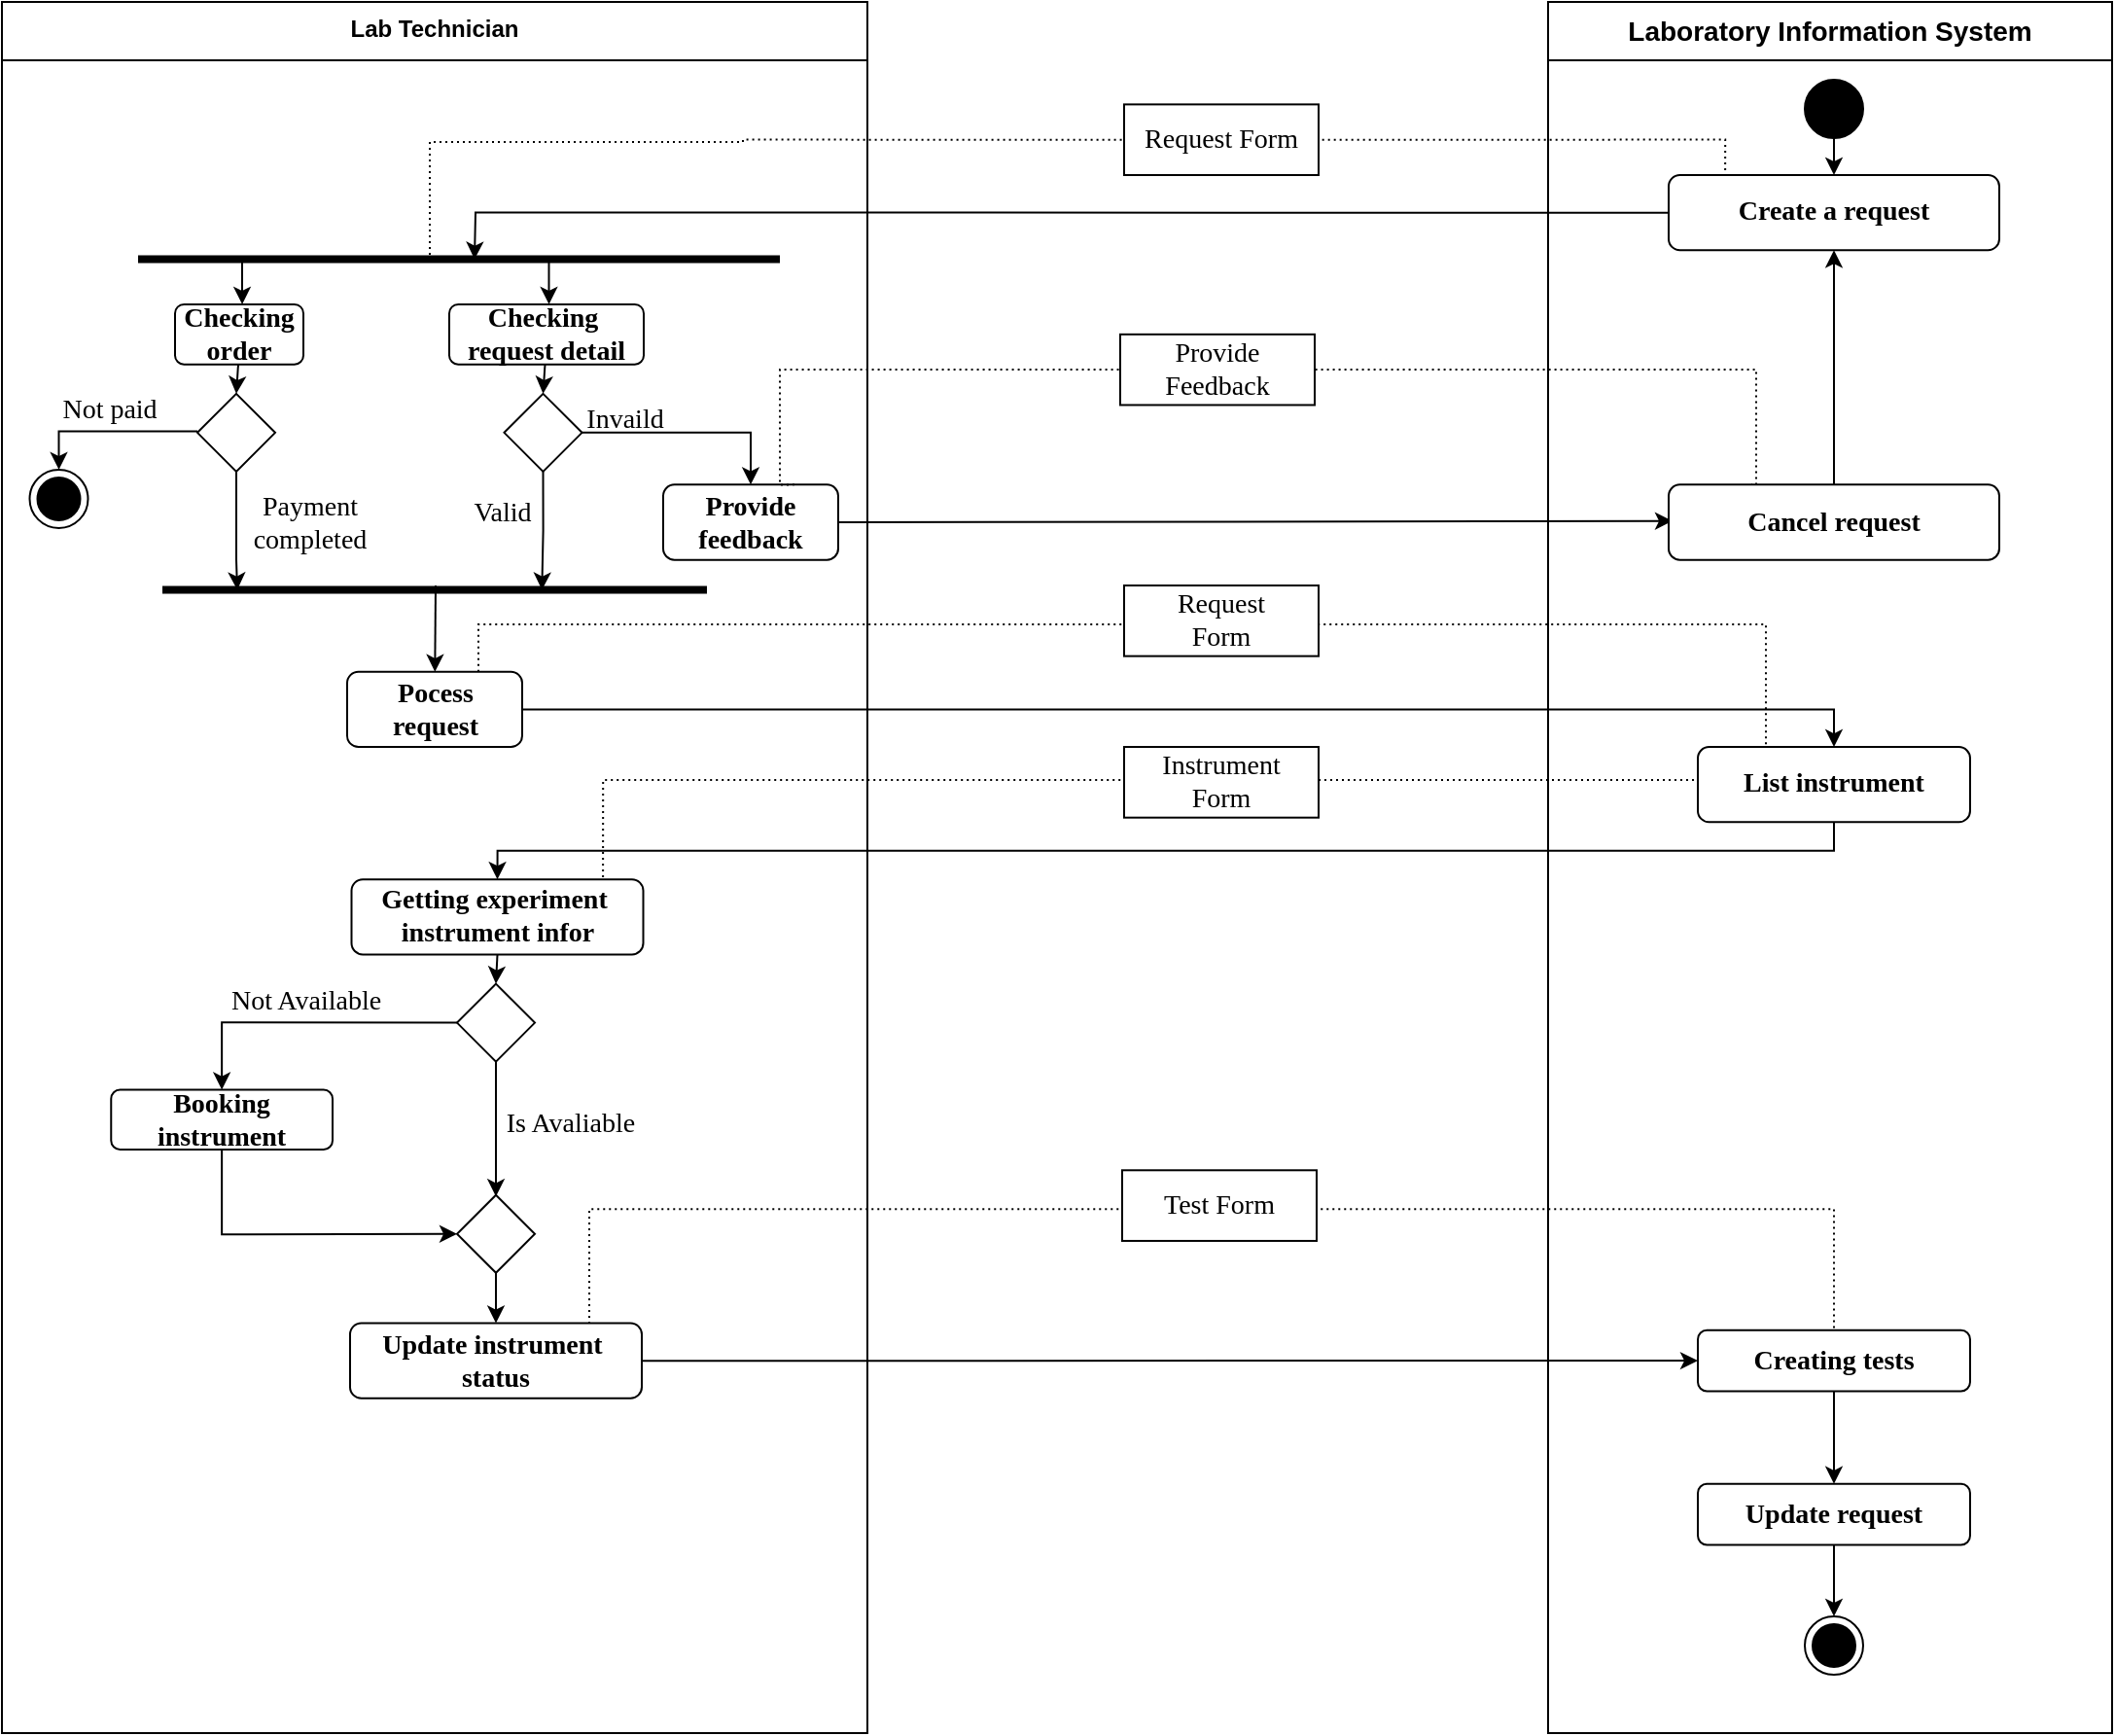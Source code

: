 <mxfile version="22.1.11" type="device">
  <diagram id="mKLGtlqu1TJgX5sNCrC6" name="第 1 页">
    <mxGraphModel dx="3559" dy="1445" grid="1" gridSize="10" guides="1" tooltips="1" connect="1" arrows="1" fold="1" page="1" pageScale="1" pageWidth="1169" pageHeight="827" math="0" shadow="0">
      <root>
        <mxCell id="0" />
        <mxCell id="1" parent="0" />
        <mxCell id="HtiF2qU-OBi0skmCbqNv-8" value="" style="endArrow=none;startArrow=none;html=1;rounded=0;startFill=0;endFill=0;edgeStyle=orthogonalEdgeStyle;dashed=1;dashPattern=1 2;fontSize=14;entryX=0.25;entryY=0;entryDx=0;entryDy=0;exitX=0.862;exitY=0.049;exitDx=0;exitDy=0;exitPerimeter=0;fontFamily=Times New Roman;" parent="1" source="b1KpcRNN4s81-unmqNno-19" target="b1KpcRNN4s81-unmqNno-23" edge="1">
          <mxGeometry width="50" height="50" relative="1" as="geometry">
            <mxPoint x="-1080" y="-310" as="sourcePoint" />
            <mxPoint x="-483" y="-367" as="targetPoint" />
            <Array as="points">
              <mxPoint x="-1081" y="-350" />
              <mxPoint x="-788" y="-350" />
            </Array>
          </mxGeometry>
        </mxCell>
        <mxCell id="ZyNyjJbmjPur9EzDLIDT-93" value="&lt;b style=&quot;font-size: 14px;&quot;&gt;Update request&lt;/b&gt;" style="rounded=1;whiteSpace=wrap;html=1;fontSize=14;container=0;fontFamily=Times New Roman;" parent="1" vertex="1">
          <mxGeometry x="-518" y="11.913" width="140" height="31.295" as="geometry" />
        </mxCell>
        <mxCell id="b1KpcRNN4s81-unmqNno-26" style="edgeStyle=orthogonalEdgeStyle;rounded=0;orthogonalLoop=1;jettySize=auto;html=1;exitX=0.5;exitY=1;exitDx=0;exitDy=0;entryX=0.5;entryY=0;entryDx=0;entryDy=0;fontFamily=Times New Roman;fontSize=14;" parent="1" source="b1KpcRNN4s81-unmqNno-28" target="ZyNyjJbmjPur9EzDLIDT-93" edge="1">
          <mxGeometry relative="1" as="geometry">
            <mxPoint x="-444" y="172.458" as="sourcePoint" />
            <mxPoint x="-448" y="10.64" as="targetPoint" />
          </mxGeometry>
        </mxCell>
        <mxCell id="ZyNyjJbmjPur9EzDLIDT-94" value="" style="endArrow=classic;html=1;rounded=0;exitX=0.5;exitY=1;exitDx=0;exitDy=0;entryX=0.5;entryY=0;entryDx=0;entryDy=0;fontFamily=Times New Roman;fontSize=14;" parent="1" source="ZyNyjJbmjPur9EzDLIDT-93" target="b1KpcRNN4s81-unmqNno-27" edge="1">
          <mxGeometry width="50" height="50" relative="1" as="geometry">
            <mxPoint x="-748" y="-39.36" as="sourcePoint" />
            <mxPoint x="-698" y="-89.36" as="targetPoint" />
          </mxGeometry>
        </mxCell>
        <mxCell id="b1KpcRNN4s81-unmqNno-3" value="Lab Technician" style="swimlane;fontStyle=1;align=center;verticalAlign=top;childLayout=stackLayout;horizontal=1;startSize=30;horizontalStack=0;resizeParent=1;resizeParentMax=0;resizeLast=0;collapsible=0;marginBottom=0;html=1;whiteSpace=wrap;movable=0;resizable=0;rotatable=0;deletable=0;editable=0;locked=1;connectable=0;container=0;" parent="1" vertex="1">
          <mxGeometry x="-1390" y="-750" width="445" height="890" as="geometry" />
        </mxCell>
        <mxCell id="b1KpcRNN4s81-unmqNno-4" value="" style="endArrow=classic;html=1;rounded=0;exitX=0;exitY=0.5;exitDx=0;exitDy=0;fontSize=14;edgeStyle=orthogonalEdgeStyle;fontFamily=Times New Roman;" parent="1" source="b1KpcRNN4s81-unmqNno-7" edge="1">
          <mxGeometry width="50" height="50" relative="1" as="geometry">
            <mxPoint x="-945" y="-522.682" as="sourcePoint" />
            <mxPoint x="-1147" y="-617.727" as="targetPoint" />
          </mxGeometry>
        </mxCell>
        <mxCell id="b1KpcRNN4s81-unmqNno-9" value="" style="endArrow=none;startArrow=none;html=1;rounded=0;startFill=0;endFill=0;edgeStyle=orthogonalEdgeStyle;dashed=1;dashPattern=1 2;fontSize=14;entryX=0;entryY=0.5;entryDx=0;entryDy=0;fontFamily=Times New Roman;" parent="1" target="b1KpcRNN4s81-unmqNno-10" edge="1">
          <mxGeometry width="50" height="50" relative="1" as="geometry">
            <mxPoint x="-1170" y="-620" as="sourcePoint" />
            <mxPoint x="-655" y="-641.682" as="targetPoint" />
            <Array as="points">
              <mxPoint x="-1009" y="-678" />
            </Array>
          </mxGeometry>
        </mxCell>
        <mxCell id="b1KpcRNN4s81-unmqNno-10" value="Request Form" style="rounded=0;whiteSpace=wrap;html=1;fontSize=14;container=0;fontFamily=Times New Roman;" parent="1" vertex="1">
          <mxGeometry x="-813" y="-697.316" width="100" height="36.318" as="geometry" />
        </mxCell>
        <mxCell id="b1KpcRNN4s81-unmqNno-11" style="edgeStyle=orthogonalEdgeStyle;rounded=0;orthogonalLoop=1;jettySize=auto;html=1;exitX=0.5;exitY=1;exitDx=0;exitDy=0;entryX=0.5;entryY=0;entryDx=0;entryDy=0;fontFamily=Times New Roman;fontSize=14;" parent="1" source="b1KpcRNN4s81-unmqNno-13" edge="1">
          <mxGeometry relative="1" as="geometry">
            <mxPoint x="-1135.995" y="-135.86" as="targetPoint" />
          </mxGeometry>
        </mxCell>
        <mxCell id="b1KpcRNN4s81-unmqNno-12" value="&lt;font style=&quot;font-size: 14px;&quot;&gt;Is Avaliable&lt;/font&gt;" style="edgeLabel;html=1;align=center;verticalAlign=middle;resizable=0;points=[];container=0;fontFamily=Times New Roman;fontSize=14;" parent="b1KpcRNN4s81-unmqNno-11" vertex="1" connectable="0">
          <mxGeometry x="-0.132" y="7" relative="1" as="geometry">
            <mxPoint x="31" y="1" as="offset" />
          </mxGeometry>
        </mxCell>
        <mxCell id="b1KpcRNN4s81-unmqNno-13" value="" style="shape=rhombus;html=1;verticalLabelPosition=bottom;verticalAlignment=top;fontSize=14;container=0;fontFamily=Times New Roman;" parent="1" vertex="1">
          <mxGeometry x="-1156" y="-245.201" width="40" height="40" as="geometry" />
        </mxCell>
        <mxCell id="b1KpcRNN4s81-unmqNno-14" value="" style="edgeStyle=elbowEdgeStyle;html=1;elbow=horizontal;align=right;verticalAlign=bottom;endArrow=none;rounded=0;labelBackgroundColor=none;startArrow=classic;startSize=6;startFill=1;entryX=1;entryY=0.5;entryDx=0;entryDy=0;fontSize=14;exitX=0.5;exitY=0;exitDx=0;exitDy=0;fontFamily=Times New Roman;" parent="1" source="b1KpcRNN4s81-unmqNno-18" target="HtiF2qU-OBi0skmCbqNv-1" edge="1">
          <mxGeometry relative="1" as="geometry">
            <mxPoint x="-1240" y="-447.727" as="targetPoint" />
            <mxPoint x="-448" y="-430" as="sourcePoint" />
            <Array as="points">
              <mxPoint x="-448" y="-380" />
            </Array>
          </mxGeometry>
        </mxCell>
        <mxCell id="b1KpcRNN4s81-unmqNno-15" value="Not Available" style="edgeStyle=elbowEdgeStyle;html=1;elbow=vertical;verticalAlign=bottom;endArrow=classic;rounded=0;labelBackgroundColor=none;endSize=6;endFill=1;entryX=0.5;entryY=0;entryDx=0;entryDy=0;fontSize=14;exitX=0;exitY=0.5;exitDx=0;exitDy=0;fontFamily=Times New Roman;" parent="1" source="b1KpcRNN4s81-unmqNno-13" target="b1KpcRNN4s81-unmqNno-17" edge="1">
          <mxGeometry x="0.009" relative="1" as="geometry">
            <mxPoint x="-1036" y="-229.746" as="targetPoint" />
            <Array as="points">
              <mxPoint x="-1298" y="-225.36" />
            </Array>
            <mxPoint as="offset" />
          </mxGeometry>
        </mxCell>
        <mxCell id="b1KpcRNN4s81-unmqNno-17" value="&lt;font style=&quot;font-size: 14px;&quot;&gt;&lt;b style=&quot;font-size: 14px;&quot;&gt;Booking instrument&lt;/b&gt;&lt;/font&gt;&lt;span style=&quot;font-size: 14px;&quot;&gt;&lt;b style=&quot;font-size: 14px;&quot;&gt;&lt;br style=&quot;font-size: 14px;&quot;&gt;&lt;/b&gt;&lt;/span&gt;" style="rounded=1;whiteSpace=wrap;html=1;fontSize=14;container=0;fontFamily=Times New Roman;" parent="1" vertex="1">
          <mxGeometry x="-1333.87" y="-190.72" width="113.87" height="30.72" as="geometry" />
        </mxCell>
        <mxCell id="b1KpcRNN4s81-unmqNno-19" value="&lt;div style=&quot;font-size: 14px;&quot;&gt;&lt;/div&gt;&lt;b style=&quot;border-color: var(--border-color); font-size: 14px;&quot;&gt;&lt;b style=&quot;border-color: var(--border-color); font-size: 14px;&quot;&gt;&lt;font style=&quot;border-color: var(--border-color); font-size: 14px;&quot;&gt;Getting&amp;nbsp;&lt;/font&gt;&lt;/b&gt;experiment&amp;nbsp;&lt;br style=&quot;font-size: 14px;&quot;&gt;&lt;b style=&quot;border-color: var(--border-color);&quot;&gt;instrument&lt;/b&gt;&amp;nbsp;infor&lt;/b&gt;&lt;b style=&quot;border-color: var(--border-color); font-size: 14px;&quot;&gt;&lt;br style=&quot;font-size: 14px;&quot;&gt;&lt;/b&gt;" style="rounded=1;whiteSpace=wrap;html=1;fontSize=14;container=0;fontFamily=Times New Roman;" parent="1" vertex="1">
          <mxGeometry x="-1210.25" y="-298.905" width="150" height="38.636" as="geometry" />
        </mxCell>
        <mxCell id="b1KpcRNN4s81-unmqNno-20" value="" style="endArrow=classic;html=1;rounded=0;exitX=0.5;exitY=1;exitDx=0;exitDy=0;edgeStyle=orthogonalEdgeStyle;entryX=0.5;entryY=0;entryDx=0;entryDy=0;fontSize=14;fontFamily=Times New Roman;" parent="1" source="b1KpcRNN4s81-unmqNno-18" target="b1KpcRNN4s81-unmqNno-19" edge="1">
          <mxGeometry width="50" height="50" relative="1" as="geometry">
            <mxPoint x="-960" y="-368.523" as="sourcePoint" />
            <mxPoint x="-910" y="-407.159" as="targetPoint" />
          </mxGeometry>
        </mxCell>
        <mxCell id="b1KpcRNN4s81-unmqNno-21" value="" style="endArrow=classic;html=1;rounded=0;exitX=0.5;exitY=1;exitDx=0;exitDy=0;entryX=0.5;entryY=0;entryDx=0;entryDy=0;fontSize=14;fontFamily=Times New Roman;" parent="1" source="b1KpcRNN4s81-unmqNno-19" target="b1KpcRNN4s81-unmqNno-13" edge="1">
          <mxGeometry width="50" height="50" relative="1" as="geometry">
            <mxPoint x="-855.25" y="-322.474" as="sourcePoint" />
            <mxPoint x="-805.25" y="-361.11" as="targetPoint" />
          </mxGeometry>
        </mxCell>
        <mxCell id="b1KpcRNN4s81-unmqNno-22" value="" style="endArrow=none;startArrow=none;html=1;rounded=0;startFill=0;endFill=0;edgeStyle=orthogonalEdgeStyle;dashed=1;dashPattern=1 2;fontSize=14;entryX=0.25;entryY=0;entryDx=0;entryDy=0;fontFamily=Times New Roman;" parent="1" source="b1KpcRNN4s81-unmqNno-23" target="b1KpcRNN4s81-unmqNno-18" edge="1">
          <mxGeometry width="50" height="50" relative="1" as="geometry">
            <mxPoint x="-1080" y="-310" as="sourcePoint" />
            <mxPoint x="-660" y="-354.227" as="targetPoint" />
            <Array as="points">
              <mxPoint x="-483" y="-350" />
            </Array>
          </mxGeometry>
        </mxCell>
        <mxCell id="b1KpcRNN4s81-unmqNno-25" value="" style="edgeStyle=elbowEdgeStyle;html=1;elbow=vertical;verticalAlign=bottom;startArrow=classic;endArrow=none;rounded=0;labelBackgroundColor=none;startSize=6;entryX=0.5;entryY=1;entryDx=0;entryDy=0;startFill=1;fontSize=14;exitX=0;exitY=0.5;exitDx=0;exitDy=0;fontFamily=Times New Roman;" parent="1" source="b1KpcRNN4s81-unmqNno-54" target="b1KpcRNN4s81-unmqNno-17" edge="1">
          <mxGeometry relative="1" as="geometry">
            <mxPoint x="-1050.25" y="-251.769" as="targetPoint" />
            <mxPoint x="-1191.37" y="-124.655" as="sourcePoint" />
            <Array as="points">
              <mxPoint x="-1298" y="-116.36" />
            </Array>
          </mxGeometry>
        </mxCell>
        <mxCell id="b1KpcRNN4s81-unmqNno-29" value="" style="endArrow=none;html=1;rounded=0;strokeWidth=4;fontFamily=Times New Roman;fontSize=14;" parent="1" edge="1">
          <mxGeometry width="50" height="50" relative="1" as="geometry">
            <mxPoint x="-1320" y="-617.727" as="sourcePoint" />
            <mxPoint x="-990" y="-617.727" as="targetPoint" />
          </mxGeometry>
        </mxCell>
        <mxCell id="b1KpcRNN4s81-unmqNno-30" value="" style="endArrow=classic;html=1;rounded=0;fontFamily=Times New Roman;fontSize=14;" parent="1" edge="1">
          <mxGeometry width="50" height="50" relative="1" as="geometry">
            <mxPoint x="-1266.5" y="-617.727" as="sourcePoint" />
            <mxPoint x="-1266.5" y="-594.545" as="targetPoint" />
          </mxGeometry>
        </mxCell>
        <mxCell id="b1KpcRNN4s81-unmqNno-31" value="&lt;b style=&quot;font-size: 14px;&quot;&gt;Checking order&lt;/b&gt;" style="rounded=1;whiteSpace=wrap;html=1;fontSize=14;container=0;fontFamily=Times New Roman;" parent="1" vertex="1">
          <mxGeometry x="-1301" y="-594.545" width="66" height="30.909" as="geometry" />
        </mxCell>
        <mxCell id="b1KpcRNN4s81-unmqNno-32" value="" style="shape=rhombus;html=1;verticalLabelPosition=bottom;verticalAlignment=top;fontSize=14;container=0;fontFamily=Times New Roman;" parent="1" vertex="1">
          <mxGeometry x="-1289.5" y="-548.568" width="40" height="40" as="geometry" />
        </mxCell>
        <mxCell id="b1KpcRNN4s81-unmqNno-33" value="" style="edgeStyle=elbowEdgeStyle;html=1;elbow=vertical;verticalAlign=bottom;endArrow=classic;rounded=0;labelBackgroundColor=none;endSize=6;endFill=1;fontSize=14;exitX=0.5;exitY=1;exitDx=0;exitDy=0;fontFamily=Times New Roman;" parent="1" source="b1KpcRNN4s81-unmqNno-32" edge="1">
          <mxGeometry x="0.009" relative="1" as="geometry">
            <mxPoint x="-1269" y="-447.727" as="targetPoint" />
            <Array as="points">
              <mxPoint x="-1243.5" y="-463.182" />
            </Array>
            <mxPoint as="offset" />
            <mxPoint x="-1322.5" y="-463.182" as="sourcePoint" />
          </mxGeometry>
        </mxCell>
        <mxCell id="b1KpcRNN4s81-unmqNno-34" value="Not paid" style="edgeStyle=elbowEdgeStyle;html=1;elbow=vertical;verticalAlign=bottom;endArrow=classic;rounded=0;labelBackgroundColor=none;endSize=6;endFill=1;entryX=0.5;entryY=0;entryDx=0;entryDy=0;fontSize=14;fontFamily=Times New Roman;" parent="1" source="b1KpcRNN4s81-unmqNno-32" target="b1KpcRNN4s81-unmqNno-36" edge="1">
          <mxGeometry relative="1" as="geometry">
            <mxPoint x="-1363.5" y="-495.636" as="targetPoint" />
            <Array as="points">
              <mxPoint x="-1360.5" y="-529.25" />
            </Array>
          </mxGeometry>
        </mxCell>
        <mxCell id="b1KpcRNN4s81-unmqNno-35" value="" style="endArrow=classic;html=1;rounded=0;exitX=0.5;exitY=1;exitDx=0;exitDy=0;entryX=0.5;entryY=0;entryDx=0;entryDy=0;fontSize=14;fontFamily=Times New Roman;" parent="1" target="b1KpcRNN4s81-unmqNno-32" edge="1">
          <mxGeometry width="50" height="50" relative="1" as="geometry">
            <mxPoint x="-1268.5" y="-563.636" as="sourcePoint" />
            <mxPoint x="-938.75" y="-664.477" as="targetPoint" />
          </mxGeometry>
        </mxCell>
        <mxCell id="b1KpcRNN4s81-unmqNno-36" value="" style="ellipse;html=1;shape=endState;fillColor=strokeColor;container=0;fontFamily=Times New Roman;fontSize=14;" parent="1" vertex="1">
          <mxGeometry x="-1375.75" y="-509.545" width="30" height="30" as="geometry" />
        </mxCell>
        <mxCell id="b1KpcRNN4s81-unmqNno-37" style="edgeStyle=orthogonalEdgeStyle;rounded=0;orthogonalLoop=1;jettySize=auto;html=1;exitX=1;exitY=0.5;exitDx=0;exitDy=0;entryX=0.5;entryY=0;entryDx=0;entryDy=0;fontFamily=Times New Roman;fontSize=14;" parent="1" source="b1KpcRNN4s81-unmqNno-44" target="b1KpcRNN4s81-unmqNno-38" edge="1">
          <mxGeometry relative="1" as="geometry" />
        </mxCell>
        <mxCell id="b1KpcRNN4s81-unmqNno-38" value="&lt;b style=&quot;font-size: 14px;&quot;&gt;Provide feedback&lt;/b&gt;" style="rounded=1;whiteSpace=wrap;html=1;fontSize=14;movable=1;resizable=1;rotatable=1;deletable=1;editable=1;locked=0;connectable=1;container=0;fontFamily=Times New Roman;" parent="1" vertex="1">
          <mxGeometry x="-1050" y="-501.818" width="90" height="38.636" as="geometry" />
        </mxCell>
        <mxCell id="b1KpcRNN4s81-unmqNno-40" value="" style="endArrow=classic;html=1;rounded=0;entryX=0;entryY=0.5;entryDx=0;entryDy=0;fontSize=14;movable=1;resizable=1;rotatable=1;deletable=1;editable=1;locked=0;connectable=1;exitX=1;exitY=0.5;exitDx=0;exitDy=0;fontFamily=Times New Roman;" parent="1" source="b1KpcRNN4s81-unmqNno-38" edge="1">
          <mxGeometry width="50" height="50" relative="1" as="geometry">
            <mxPoint x="-910" y="-455.455" as="sourcePoint" />
            <mxPoint x="-531" y="-483.141" as="targetPoint" />
          </mxGeometry>
        </mxCell>
        <mxCell id="b1KpcRNN4s81-unmqNno-41" value="" style="endArrow=classic;html=1;rounded=0;fontFamily=Times New Roman;fontSize=14;" parent="1" edge="1">
          <mxGeometry width="50" height="50" relative="1" as="geometry">
            <mxPoint x="-1108.75" y="-617.727" as="sourcePoint" />
            <mxPoint x="-1108.75" y="-594.545" as="targetPoint" />
          </mxGeometry>
        </mxCell>
        <mxCell id="b1KpcRNN4s81-unmqNno-42" value="&lt;b style=&quot;font-size: 14px;&quot;&gt;Checking&amp;nbsp;&lt;br style=&quot;font-size: 14px;&quot;&gt;request detail&lt;br style=&quot;font-size: 14px;&quot;&gt;&lt;/b&gt;" style="rounded=1;whiteSpace=wrap;html=1;fontSize=14;container=0;fontFamily=Times New Roman;" parent="1" vertex="1">
          <mxGeometry x="-1160" y="-594.545" width="100" height="30.909" as="geometry" />
        </mxCell>
        <mxCell id="b1KpcRNN4s81-unmqNno-43" style="edgeStyle=orthogonalEdgeStyle;rounded=0;orthogonalLoop=1;jettySize=auto;html=1;exitX=0.5;exitY=1;exitDx=0;exitDy=0;fontFamily=Times New Roman;fontSize=14;" parent="1" source="b1KpcRNN4s81-unmqNno-44" edge="1">
          <mxGeometry relative="1" as="geometry">
            <mxPoint x="-1112.333" y="-447.727" as="targetPoint" />
          </mxGeometry>
        </mxCell>
        <mxCell id="b1KpcRNN4s81-unmqNno-44" value="" style="shape=rhombus;html=1;verticalLabelPosition=bottom;verticalAlignment=top;fontSize=14;container=0;fontFamily=Times New Roman;" parent="1" vertex="1">
          <mxGeometry x="-1131.75" y="-548.568" width="40" height="40" as="geometry" />
        </mxCell>
        <mxCell id="b1KpcRNN4s81-unmqNno-45" value="" style="endArrow=classic;html=1;rounded=0;exitX=0.5;exitY=1;exitDx=0;exitDy=0;entryX=0.5;entryY=0;entryDx=0;entryDy=0;fontSize=14;fontFamily=Times New Roman;" parent="1" target="b1KpcRNN4s81-unmqNno-44" edge="1">
          <mxGeometry width="50" height="50" relative="1" as="geometry">
            <mxPoint x="-1110.75" y="-563.636" as="sourcePoint" />
            <mxPoint x="-781" y="-664.477" as="targetPoint" />
          </mxGeometry>
        </mxCell>
        <mxCell id="b1KpcRNN4s81-unmqNno-46" value="Invaild" style="text;html=1;align=center;verticalAlign=middle;resizable=0;points=[];autosize=1;strokeColor=none;fillColor=none;container=0;fontFamily=Times New Roman;fontSize=14;" parent="1" vertex="1">
          <mxGeometry x="-1100" y="-549.727" width="60" height="30" as="geometry" />
        </mxCell>
        <mxCell id="b1KpcRNN4s81-unmqNno-47" value="" style="endArrow=none;html=1;rounded=0;strokeWidth=4;fontFamily=Times New Roman;fontSize=14;" parent="1" edge="1">
          <mxGeometry width="50" height="50" relative="1" as="geometry">
            <mxPoint x="-1307.5" y="-447.727" as="sourcePoint" />
            <mxPoint x="-1027.5" y="-447.727" as="targetPoint" />
          </mxGeometry>
        </mxCell>
        <mxCell id="b1KpcRNN4s81-unmqNno-48" value="Payment&lt;br style=&quot;border-color: var(--border-color); font-size: 14px;&quot;&gt;&lt;span style=&quot;font-size: 14px;&quot;&gt;completed&lt;/span&gt;" style="text;html=1;align=center;verticalAlign=middle;resizable=0;points=[];autosize=1;strokeColor=none;fillColor=none;container=0;fontFamily=Times New Roman;fontSize=14;" parent="1" vertex="1">
          <mxGeometry x="-1271.87" y="-506.818" width="80" height="50" as="geometry" />
        </mxCell>
        <mxCell id="b1KpcRNN4s81-unmqNno-49" value="Valid" style="text;html=1;align=center;verticalAlign=middle;resizable=0;points=[];autosize=1;strokeColor=none;fillColor=none;container=0;fontFamily=Times New Roman;fontSize=14;" parent="1" vertex="1">
          <mxGeometry x="-1158" y="-501.818" width="50" height="30" as="geometry" />
        </mxCell>
        <mxCell id="b1KpcRNN4s81-unmqNno-50" value="" style="endArrow=none;startArrow=none;html=1;rounded=0;startFill=0;endFill=0;edgeStyle=orthogonalEdgeStyle;dashed=1;dashPattern=1 2;fontSize=14;exitX=0.75;exitY=0;exitDx=0;exitDy=0;entryX=0.25;entryY=0;entryDx=0;entryDy=0;fontFamily=Times New Roman;" parent="1" source="b1KpcRNN4s81-unmqNno-38" target="b1KpcRNN4s81-unmqNno-39" edge="1">
          <mxGeometry width="50" height="50" relative="1" as="geometry">
            <mxPoint x="-875" y="-484.045" as="sourcePoint" />
            <mxPoint x="-655" y="-484.045" as="targetPoint" />
            <Array as="points">
              <mxPoint x="-990" y="-502" />
              <mxPoint x="-990" y="-561" />
              <mxPoint x="-488" y="-561" />
            </Array>
          </mxGeometry>
        </mxCell>
        <mxCell id="b1KpcRNN4s81-unmqNno-51" value="Provide Feedback" style="rounded=0;whiteSpace=wrap;html=1;fontSize=14;container=0;fontFamily=Times New Roman;" parent="1" vertex="1">
          <mxGeometry x="-815" y="-579.091" width="100" height="36.318" as="geometry" />
        </mxCell>
        <mxCell id="b1KpcRNN4s81-unmqNno-52" value="" style="endArrow=none;startArrow=none;html=1;rounded=0;startFill=0;endFill=0;edgeStyle=orthogonalEdgeStyle;dashed=1;dashPattern=1 2;fontSize=14;exitX=0.84;exitY=0.014;exitDx=0;exitDy=0;exitPerimeter=0;entryX=0.5;entryY=0;entryDx=0;entryDy=0;fontFamily=Times New Roman;" parent="1" source="ZyNyjJbmjPur9EzDLIDT-97" target="b1KpcRNN4s81-unmqNno-28" edge="1">
          <mxGeometry width="50" height="50" relative="1" as="geometry">
            <mxPoint x="-873" y="-91.042" as="sourcePoint" />
            <mxPoint x="-653" y="-91.042" as="targetPoint" />
            <Array as="points">
              <mxPoint x="-1085" y="-67.36" />
              <mxPoint x="-1088" y="-67.36" />
              <mxPoint x="-1088" y="-129.36" />
              <mxPoint x="-448" y="-129.36" />
            </Array>
          </mxGeometry>
        </mxCell>
        <mxCell id="b1KpcRNN4s81-unmqNno-53" value="Test Form" style="rounded=0;whiteSpace=wrap;html=1;fontSize=14;container=0;fontFamily=Times New Roman;" parent="1" vertex="1">
          <mxGeometry x="-814" y="-149.356" width="100" height="36.318" as="geometry" />
        </mxCell>
        <mxCell id="b1KpcRNN4s81-unmqNno-54" value="" style="shape=rhombus;html=1;verticalLabelPosition=bottom;verticalAlignment=top;fontSize=14;container=0;fontFamily=Times New Roman;" parent="1" vertex="1">
          <mxGeometry x="-1156" y="-136.633" width="40" height="40" as="geometry" />
        </mxCell>
        <mxCell id="ZyNyjJbmjPur9EzDLIDT-90" value="" style="endArrow=none;startArrow=none;html=1;rounded=0;startFill=0;endFill=0;edgeStyle=orthogonalEdgeStyle;dashed=1;dashPattern=1 2;fontSize=14;entryX=1;entryY=0.5;entryDx=0;entryDy=0;exitX=0.171;exitY=0.014;exitDx=0;exitDy=0;exitPerimeter=0;fontFamily=Times New Roman;" parent="1" source="b1KpcRNN4s81-unmqNno-7" target="b1KpcRNN4s81-unmqNno-10" edge="1">
          <mxGeometry width="50" height="50" relative="1" as="geometry">
            <mxPoint x="-251.5" y="-672" as="sourcePoint" />
            <mxPoint x="-611" y="-680" as="targetPoint" />
            <Array as="points">
              <mxPoint x="-504" y="-679" />
            </Array>
          </mxGeometry>
        </mxCell>
        <mxCell id="b1KpcRNN4s81-unmqNno-5" value="" style="ellipse;fillColor=strokeColor;html=1;fontSize=14;container=0;fontFamily=Times New Roman;" parent="1" vertex="1">
          <mxGeometry x="-463" y="-709.997" width="30" height="30" as="geometry" />
        </mxCell>
        <mxCell id="b1KpcRNN4s81-unmqNno-6" value="&lt;b style=&quot;border-color: var(--border-color); font-size: 14px;&quot;&gt; Laboratory Information System&lt;/b&gt;" style="swimlane;fontStyle=1;align=center;verticalAlign=top;childLayout=stackLayout;horizontal=1;startSize=30;horizontalStack=0;resizeParent=1;resizeParentMax=0;resizeLast=0;collapsible=0;marginBottom=0;html=1;whiteSpace=wrap;movable=0;resizable=0;rotatable=0;deletable=0;editable=0;locked=1;connectable=0;container=0;" parent="1" vertex="1">
          <mxGeometry x="-595" y="-750" width="290" height="890" as="geometry" />
        </mxCell>
        <mxCell id="b1KpcRNN4s81-unmqNno-7" value="&lt;font style=&quot;font-size: 14px;&quot;&gt;&lt;b style=&quot;font-size: 14px;&quot;&gt;&lt;font style=&quot;font-size: 14px;&quot;&gt;Create a re&lt;/font&gt;quest&lt;/b&gt;&lt;/font&gt;" style="rounded=1;whiteSpace=wrap;html=1;fontSize=14;container=0;fontFamily=Times New Roman;" parent="1" vertex="1">
          <mxGeometry x="-533" y="-661" width="170" height="38.636" as="geometry" />
        </mxCell>
        <mxCell id="b1KpcRNN4s81-unmqNno-8" value="" style="endArrow=classic;html=1;rounded=0;exitX=0.5;exitY=1;exitDx=0;exitDy=0;entryX=0.5;entryY=0;entryDx=0;entryDy=0;fontSize=14;fontFamily=Times New Roman;" parent="1" source="b1KpcRNN4s81-unmqNno-5" target="b1KpcRNN4s81-unmqNno-7" edge="1">
          <mxGeometry width="50" height="50" relative="1" as="geometry">
            <mxPoint x="-565" y="-491.773" as="sourcePoint" />
            <mxPoint x="-229" y="-661.773" as="targetPoint" />
          </mxGeometry>
        </mxCell>
        <mxCell id="b1KpcRNN4s81-unmqNno-18" value="&lt;b style=&quot;font-size: 14px;&quot;&gt;List&amp;nbsp;&lt;/b&gt;&lt;b style=&quot;border-color: var(--border-color);&quot;&gt;instrument&lt;/b&gt;&lt;span style=&quot;font-size: 14px;&quot;&gt;&lt;b style=&quot;font-size: 14px;&quot;&gt;&lt;br style=&quot;font-size: 14px;&quot;&gt;&lt;/b&gt;&lt;/span&gt;" style="rounded=1;whiteSpace=wrap;html=1;fontSize=14;container=0;fontFamily=Times New Roman;" parent="1" vertex="1">
          <mxGeometry x="-518" y="-366.984" width="140" height="38.636" as="geometry" />
        </mxCell>
        <mxCell id="b1KpcRNN4s81-unmqNno-24" value="" style="endArrow=classic;html=1;rounded=0;exitX=0.5;exitY=0;exitDx=0;exitDy=0;entryX=0.5;entryY=1;entryDx=0;entryDy=0;fontSize=14;fontFamily=Times New Roman;" parent="1" source="b1KpcRNN4s81-unmqNno-39" target="b1KpcRNN4s81-unmqNno-7" edge="1">
          <mxGeometry width="50" height="50" relative="1" as="geometry">
            <mxPoint x="-640" y="-460.864" as="sourcePoint" />
            <mxPoint x="-590" y="-499.5" as="targetPoint" />
          </mxGeometry>
        </mxCell>
        <mxCell id="b1KpcRNN4s81-unmqNno-27" value="" style="ellipse;html=1;shape=endState;fillColor=strokeColor;container=0;fontFamily=Times New Roman;fontSize=14;" parent="1" vertex="1">
          <mxGeometry x="-463" y="80.0" width="30" height="30" as="geometry" />
        </mxCell>
        <mxCell id="b1KpcRNN4s81-unmqNno-28" value="&lt;b style=&quot;font-size: 14px;&quot;&gt;Creating tests&lt;/b&gt;" style="rounded=1;whiteSpace=wrap;html=1;fontSize=14;container=0;fontFamily=Times New Roman;" parent="1" vertex="1">
          <mxGeometry x="-518" y="-67.087" width="140" height="31.295" as="geometry" />
        </mxCell>
        <mxCell id="b1KpcRNN4s81-unmqNno-39" value="&lt;div style=&quot;font-size: 14px;&quot;&gt;&lt;b style=&quot;font-size: 14px;&quot;&gt;Cancel request&lt;/b&gt;&lt;/div&gt;" style="rounded=1;whiteSpace=wrap;html=1;fontSize=14;movable=1;resizable=1;rotatable=1;deletable=1;editable=1;locked=0;connectable=1;container=0;fontFamily=Times New Roman;" parent="1" vertex="1">
          <mxGeometry x="-533" y="-501.818" width="170" height="38.636" as="geometry" />
        </mxCell>
        <mxCell id="ZyNyjJbmjPur9EzDLIDT-97" value="&lt;div style=&quot;font-size: 14px;&quot;&gt;&lt;/div&gt;&lt;b style=&quot;border-color: var(--border-color); font-size: 14px;&quot;&gt;Update&amp;nbsp;&lt;b style=&quot;border-color: var(--border-color);&quot;&gt;instrument&lt;/b&gt;&amp;nbsp;&lt;br&gt;status&lt;br style=&quot;font-size: 14px;&quot;&gt;&lt;/b&gt;" style="rounded=1;whiteSpace=wrap;html=1;fontSize=14;container=0;fontFamily=Times New Roman;" parent="1" vertex="1">
          <mxGeometry x="-1211" y="-70.755" width="150" height="38.636" as="geometry" />
        </mxCell>
        <mxCell id="ZyNyjJbmjPur9EzDLIDT-99" value="" style="endArrow=classic;html=1;rounded=0;exitX=0.5;exitY=1;exitDx=0;exitDy=0;entryX=0.5;entryY=0;entryDx=0;entryDy=0;fontFamily=Times New Roman;fontSize=14;" parent="1" source="b1KpcRNN4s81-unmqNno-54" target="ZyNyjJbmjPur9EzDLIDT-97" edge="1">
          <mxGeometry width="50" height="50" relative="1" as="geometry">
            <mxPoint x="-1108" y="-219.36" as="sourcePoint" />
            <mxPoint x="-1058" y="-269.36" as="targetPoint" />
          </mxGeometry>
        </mxCell>
        <mxCell id="ZyNyjJbmjPur9EzDLIDT-100" value="" style="endArrow=classic;html=1;rounded=0;exitX=1;exitY=0.5;exitDx=0;exitDy=0;entryX=0;entryY=0.5;entryDx=0;entryDy=0;fontFamily=Times New Roman;fontSize=14;" parent="1" source="ZyNyjJbmjPur9EzDLIDT-97" target="b1KpcRNN4s81-unmqNno-28" edge="1">
          <mxGeometry width="50" height="50" relative="1" as="geometry">
            <mxPoint x="-1108" y="-219.36" as="sourcePoint" />
            <mxPoint x="-1058" y="-269.36" as="targetPoint" />
          </mxGeometry>
        </mxCell>
        <mxCell id="HtiF2qU-OBi0skmCbqNv-1" value="&lt;b style=&quot;font-size: 14px;&quot;&gt;Pocess&lt;br style=&quot;font-size: 14px;&quot;&gt;request&lt;/b&gt;" style="rounded=1;whiteSpace=wrap;html=1;fontSize=14;movable=1;resizable=1;rotatable=1;deletable=1;editable=1;locked=0;connectable=1;container=0;fontFamily=Times New Roman;" parent="1" vertex="1">
          <mxGeometry x="-1212.5" y="-405.618" width="90" height="38.636" as="geometry" />
        </mxCell>
        <mxCell id="HtiF2qU-OBi0skmCbqNv-2" value="" style="endArrow=classic;html=1;rounded=0;fontFamily=Times New Roman;fontSize=14;" parent="1" target="HtiF2qU-OBi0skmCbqNv-1" edge="1">
          <mxGeometry width="50" height="50" relative="1" as="geometry">
            <mxPoint x="-1167" y="-450" as="sourcePoint" />
            <mxPoint x="-960" y="-470" as="targetPoint" />
          </mxGeometry>
        </mxCell>
        <mxCell id="HtiF2qU-OBi0skmCbqNv-6" value="" style="endArrow=none;startArrow=none;html=1;rounded=0;startFill=0;endFill=0;edgeStyle=orthogonalEdgeStyle;dashed=1;dashPattern=1 2;fontSize=14;entryX=0.25;entryY=0;entryDx=0;entryDy=0;exitX=0.75;exitY=0;exitDx=0;exitDy=0;fontFamily=Times New Roman;" parent="1" source="HtiF2qU-OBi0skmCbqNv-1" target="b1KpcRNN4s81-unmqNno-18" edge="1">
          <mxGeometry width="50" height="50" relative="1" as="geometry">
            <mxPoint x="-1145" y="-406" as="sourcePoint" />
            <mxPoint x="-496" y="-366" as="targetPoint" />
            <Array as="points">
              <mxPoint x="-1145" y="-430" />
              <mxPoint x="-483" y="-430" />
            </Array>
          </mxGeometry>
        </mxCell>
        <mxCell id="HtiF2qU-OBi0skmCbqNv-5" value="Request&lt;br style=&quot;font-size: 14px;&quot;&gt;Form" style="rounded=0;whiteSpace=wrap;html=1;fontSize=14;container=0;fontFamily=Times New Roman;" parent="1" vertex="1">
          <mxGeometry x="-813" y="-450.002" width="100" height="36.318" as="geometry" />
        </mxCell>
        <mxCell id="b1KpcRNN4s81-unmqNno-23" value="Instrument&lt;br style=&quot;font-size: 14px;&quot;&gt;Form" style="rounded=0;whiteSpace=wrap;html=1;fontSize=14;container=0;fontFamily=Times New Roman;" parent="1" vertex="1">
          <mxGeometry x="-813" y="-366.982" width="100" height="36.318" as="geometry" />
        </mxCell>
      </root>
    </mxGraphModel>
  </diagram>
</mxfile>
